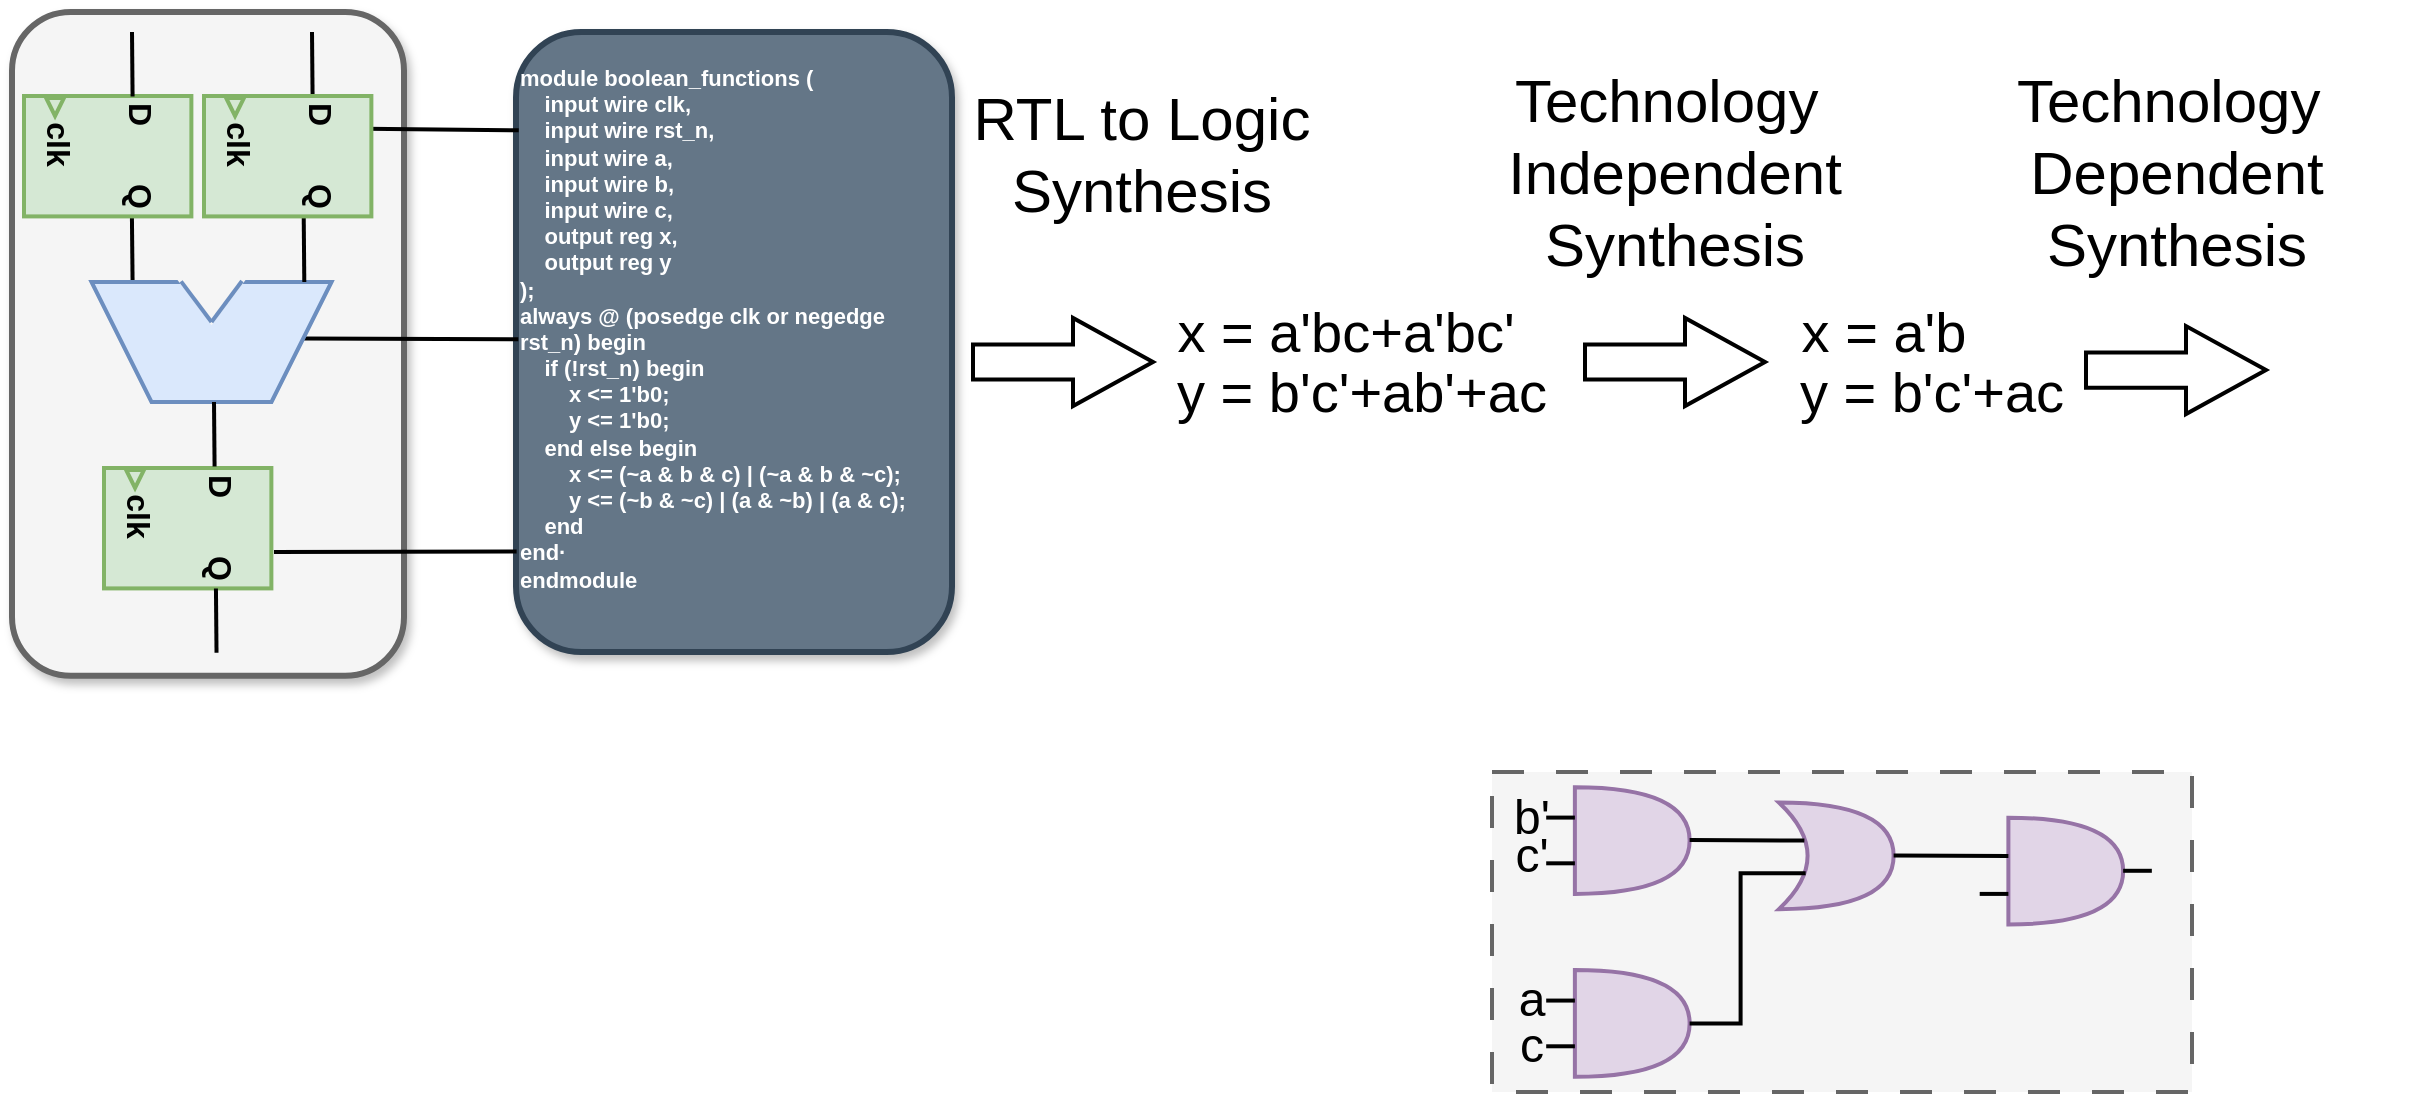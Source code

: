 <mxfile version="24.7.4">
  <diagram name="第 1 页" id="q-j6vuq5w8XLsUYLvh6M">
    <mxGraphModel dx="863" dy="547" grid="1" gridSize="10" guides="1" tooltips="1" connect="1" arrows="1" fold="1" page="1" pageScale="1" pageWidth="560" pageHeight="1000" math="0" shadow="0">
      <root>
        <mxCell id="0" />
        <mxCell id="1" parent="0" />
        <mxCell id="Zr5mx6mt9YZKuDAXMMV7-154" value="&lt;div style=&quot;font-size: 11px;&quot;&gt;&lt;b style=&quot;&quot;&gt;&lt;font style=&quot;font-size: 11px;&quot;&gt;module boolean_functions (&lt;/font&gt;&lt;/b&gt;&lt;/div&gt;&lt;div style=&quot;font-size: 11px;&quot;&gt;&lt;b&gt;&lt;font style=&quot;font-size: 11px;&quot;&gt;&amp;nbsp; &amp;nbsp; input wire clk,&lt;/font&gt;&lt;/b&gt;&lt;/div&gt;&lt;div style=&quot;font-size: 11px;&quot;&gt;&lt;b&gt;&lt;font style=&quot;font-size: 11px;&quot;&gt;&amp;nbsp; &amp;nbsp; input wire rst_n,&lt;/font&gt;&lt;/b&gt;&lt;/div&gt;&lt;div style=&quot;font-size: 11px;&quot;&gt;&lt;b&gt;&lt;font style=&quot;font-size: 11px;&quot;&gt;&amp;nbsp; &amp;nbsp; input wire a,&lt;/font&gt;&lt;/b&gt;&lt;/div&gt;&lt;div style=&quot;font-size: 11px;&quot;&gt;&lt;b&gt;&lt;font style=&quot;font-size: 11px;&quot;&gt;&amp;nbsp; &amp;nbsp; input wire b,&lt;/font&gt;&lt;/b&gt;&lt;/div&gt;&lt;div style=&quot;font-size: 11px;&quot;&gt;&lt;b&gt;&lt;font style=&quot;font-size: 11px;&quot;&gt;&amp;nbsp; &amp;nbsp; input wire c,&lt;/font&gt;&lt;/b&gt;&lt;/div&gt;&lt;div style=&quot;font-size: 11px;&quot;&gt;&lt;b&gt;&lt;font style=&quot;font-size: 11px;&quot;&gt;&amp;nbsp; &amp;nbsp; output reg x,&lt;/font&gt;&lt;/b&gt;&lt;/div&gt;&lt;div style=&quot;font-size: 11px;&quot;&gt;&lt;b&gt;&lt;font style=&quot;font-size: 11px;&quot;&gt;&amp;nbsp; &amp;nbsp; output reg y&lt;/font&gt;&lt;/b&gt;&lt;/div&gt;&lt;div style=&quot;font-size: 11px;&quot;&gt;&lt;b&gt;&lt;font style=&quot;font-size: 11px;&quot;&gt;);&lt;/font&gt;&lt;/b&gt;&lt;/div&gt;&lt;div style=&quot;font-size: 11px;&quot;&gt;&lt;b&gt;&lt;font style=&quot;font-size: 11px;&quot;&gt;always @ (posedge clk or negedge rst_n) begin&lt;/font&gt;&lt;/b&gt;&lt;/div&gt;&lt;div style=&quot;font-size: 11px;&quot;&gt;&lt;b&gt;&lt;font style=&quot;font-size: 11px;&quot;&gt;&amp;nbsp; &amp;nbsp; if (!rst_n) begin&lt;/font&gt;&lt;/b&gt;&lt;/div&gt;&lt;div style=&quot;font-size: 11px;&quot;&gt;&lt;b&gt;&lt;font style=&quot;font-size: 11px;&quot;&gt;&amp;nbsp; &amp;nbsp; &amp;nbsp; &amp;nbsp; x &amp;lt;= 1&#39;b0;&lt;/font&gt;&lt;/b&gt;&lt;/div&gt;&lt;div style=&quot;font-size: 11px;&quot;&gt;&lt;b&gt;&lt;font style=&quot;font-size: 11px;&quot;&gt;&amp;nbsp; &amp;nbsp; &amp;nbsp; &amp;nbsp; y &amp;lt;= 1&#39;b0;&lt;/font&gt;&lt;/b&gt;&lt;/div&gt;&lt;div style=&quot;font-size: 11px;&quot;&gt;&lt;b&gt;&lt;font style=&quot;font-size: 11px;&quot;&gt;&amp;nbsp; &amp;nbsp; end else begin&lt;/font&gt;&lt;/b&gt;&lt;/div&gt;&lt;div style=&quot;font-size: 11px;&quot;&gt;&lt;b&gt;&lt;font style=&quot;font-size: 11px;&quot;&gt;&amp;nbsp; &amp;nbsp; &amp;nbsp; &amp;nbsp; x &amp;lt;= (~a &amp;amp; b &amp;amp; c) | (~a &amp;amp; b &amp;amp; ~c);&lt;/font&gt;&lt;/b&gt;&lt;/div&gt;&lt;div style=&quot;font-size: 11px;&quot;&gt;&lt;b&gt;&lt;font style=&quot;font-size: 11px;&quot;&gt;&amp;nbsp; &amp;nbsp; &amp;nbsp; &amp;nbsp; y &amp;lt;= (~b &amp;amp; ~c) | (a &amp;amp; ~b) | (a &amp;amp; c);&lt;/font&gt;&lt;/b&gt;&lt;/div&gt;&lt;div style=&quot;font-size: 11px;&quot;&gt;&lt;b&gt;&lt;font style=&quot;font-size: 11px;&quot;&gt;&amp;nbsp; &amp;nbsp; end&lt;/font&gt;&lt;/b&gt;&lt;/div&gt;&lt;div style=&quot;font-size: 11px;&quot;&gt;&lt;b&gt;&lt;font style=&quot;font-size: 11px;&quot;&gt;end·&lt;/font&gt;&lt;/b&gt;&lt;/div&gt;&lt;div style=&quot;font-size: 11px;&quot;&gt;&lt;b&gt;&lt;font style=&quot;font-size: 11px;&quot;&gt;endmodule&lt;/font&gt;&lt;/b&gt;&lt;/div&gt;&lt;div style=&quot;font-size: 11px;&quot;&gt;&lt;br&gt;&lt;/div&gt;" style="rounded=1;whiteSpace=wrap;html=1;strokeWidth=3;fillColor=#647687;fontColor=#ffffff;strokeColor=#314354;shadow=1;align=left;" parent="1" vertex="1">
          <mxGeometry x="292" y="20" width="218" height="310" as="geometry" />
        </mxCell>
        <mxCell id="Zr5mx6mt9YZKuDAXMMV7-43" value="" style="html=1;shadow=0;dashed=0;align=center;verticalAlign=middle;shape=mxgraph.arrows2.arrow;dy=0.6;dx=40;direction=south;notch=0;strokeWidth=2;fontFamily=Helvetica;rotation=-90;" parent="1" vertex="1">
          <mxGeometry x="543.5" y="140" width="44" height="90" as="geometry" />
        </mxCell>
        <mxCell id="Zr5mx6mt9YZKuDAXMMV7-66" value="" style="group;fontFamily=Helvetica;" parent="1" vertex="1" connectable="0">
          <mxGeometry x="46" y="28.75" width="210" height="320.63" as="geometry" />
        </mxCell>
        <mxCell id="Zr5mx6mt9YZKuDAXMMV7-156" value="" style="rounded=1;whiteSpace=wrap;html=1;strokeWidth=3;fillColor=#f5f5f5;fontColor=#333333;strokeColor=#666666;shadow=1;" parent="Zr5mx6mt9YZKuDAXMMV7-66" vertex="1">
          <mxGeometry x="-6" y="-18.75" width="196" height="331.87" as="geometry" />
        </mxCell>
        <mxCell id="Zr5mx6mt9YZKuDAXMMV7-118" value="" style="endArrow=none;html=1;rounded=0;endSize=6;strokeWidth=2;entryX=0.82;entryY=0.974;entryDx=0;entryDy=0;entryPerimeter=0;exitX=1.006;exitY=0.404;exitDx=0;exitDy=0;exitPerimeter=0;fontFamily=Helvetica;" parent="Zr5mx6mt9YZKuDAXMMV7-66" edge="1">
          <mxGeometry width="50" height="50" relative="1" as="geometry">
            <mxPoint x="53.958" y="83.597" as="sourcePoint" />
            <mxPoint x="54.29" y="116.21" as="targetPoint" />
          </mxGeometry>
        </mxCell>
        <mxCell id="Zr5mx6mt9YZKuDAXMMV7-123" value="" style="endArrow=none;html=1;rounded=0;endSize=6;strokeWidth=2;exitX=-0.004;exitY=0.492;exitDx=0;exitDy=0;exitPerimeter=0;entryX=0.481;entryY=0.002;entryDx=0;entryDy=0;entryPerimeter=0;fontFamily=Helvetica;" parent="Zr5mx6mt9YZKuDAXMMV7-66" edge="1">
          <mxGeometry width="50" height="50" relative="1" as="geometry">
            <mxPoint x="247.152" y="144.88" as="sourcePoint" />
            <mxPoint x="140" y="144.5" as="targetPoint" />
          </mxGeometry>
        </mxCell>
        <mxCell id="oGUt-Syhmb74eNaqMYqk-24" value="" style="group;rotation=90;" vertex="1" connectable="0" parent="Zr5mx6mt9YZKuDAXMMV7-66">
          <mxGeometry x="34" y="197.255" width="95" height="83.69" as="geometry" />
        </mxCell>
        <mxCell id="oGUt-Syhmb74eNaqMYqk-25" value="" style="rounded=0;whiteSpace=wrap;html=1;rotation=180;strokeWidth=2;fontFamily=Helvetica;fillColor=#d5e8d4;strokeColor=#82b366;" vertex="1" parent="oGUt-Syhmb74eNaqMYqk-24">
          <mxGeometry x="6" y="12" width="83.69" height="60.203" as="geometry" />
        </mxCell>
        <mxCell id="oGUt-Syhmb74eNaqMYqk-26" value="&lt;font size=&quot;1&quot;&gt;&lt;b style=&quot;font-size: 16px;&quot;&gt;D&lt;/b&gt;&lt;/font&gt;" style="text;html=1;strokeColor=none;fillColor=none;align=center;verticalAlign=middle;whiteSpace=wrap;rounded=0;strokeWidth=2;fontFamily=Helvetica;rotation=90;" vertex="1" parent="oGUt-Syhmb74eNaqMYqk-24">
          <mxGeometry x="37" y="8" width="54.286" height="26.757" as="geometry" />
        </mxCell>
        <mxCell id="oGUt-Syhmb74eNaqMYqk-27" value="&lt;font size=&quot;1&quot;&gt;&lt;b style=&quot;font-size: 16px;&quot;&gt;Q&lt;/b&gt;&lt;/font&gt;" style="text;html=1;strokeColor=none;fillColor=none;align=center;verticalAlign=middle;whiteSpace=wrap;rounded=0;strokeWidth=2;fontFamily=Helvetica;rotation=90;" vertex="1" parent="oGUt-Syhmb74eNaqMYqk-24">
          <mxGeometry x="37" y="49" width="54.286" height="26.757" as="geometry" />
        </mxCell>
        <mxCell id="oGUt-Syhmb74eNaqMYqk-28" value="&lt;font size=&quot;1&quot;&gt;&lt;b style=&quot;font-size: 16px;&quot;&gt;clk&lt;/b&gt;&lt;/font&gt;" style="text;html=1;strokeColor=none;fillColor=none;align=center;verticalAlign=middle;whiteSpace=wrap;rounded=0;strokeWidth=2;fontFamily=Helvetica;rotation=90;" vertex="1" parent="oGUt-Syhmb74eNaqMYqk-24">
          <mxGeometry x="-4" y="23" width="54.286" height="26.757" as="geometry" />
        </mxCell>
        <mxCell id="oGUt-Syhmb74eNaqMYqk-29" value="" style="triangle;whiteSpace=wrap;html=1;strokeWidth=2;fontFamily=Helvetica;fillColor=#d5e8d4;strokeColor=#82b366;rotation=90;" vertex="1" parent="oGUt-Syhmb74eNaqMYqk-24">
          <mxGeometry x="17" y="13" width="9.048" height="8.919" as="geometry" />
        </mxCell>
        <mxCell id="oGUt-Syhmb74eNaqMYqk-47" value="" style="endArrow=none;html=1;rounded=0;endSize=6;strokeWidth=2;entryX=0.82;entryY=0.974;entryDx=0;entryDy=0;entryPerimeter=0;exitX=1.006;exitY=0.404;exitDx=0;exitDy=0;exitPerimeter=0;fontFamily=Helvetica;" edge="1" parent="oGUt-Syhmb74eNaqMYqk-24">
          <mxGeometry width="50" height="50" relative="1" as="geometry">
            <mxPoint x="61.97" y="72.205" as="sourcePoint" />
            <mxPoint x="62.26" y="104.415" as="targetPoint" />
          </mxGeometry>
        </mxCell>
        <mxCell id="oGUt-Syhmb74eNaqMYqk-31" value="" style="group;rotation=90;" vertex="1" connectable="0" parent="Zr5mx6mt9YZKuDAXMMV7-66">
          <mxGeometry x="-6" y="11.255" width="95" height="83.69" as="geometry" />
        </mxCell>
        <mxCell id="oGUt-Syhmb74eNaqMYqk-32" value="" style="rounded=0;whiteSpace=wrap;html=1;rotation=180;strokeWidth=2;fontFamily=Helvetica;fillColor=#d5e8d4;strokeColor=#82b366;" vertex="1" parent="oGUt-Syhmb74eNaqMYqk-31">
          <mxGeometry x="6" y="12" width="83.69" height="60.203" as="geometry" />
        </mxCell>
        <mxCell id="oGUt-Syhmb74eNaqMYqk-33" value="&lt;font size=&quot;1&quot;&gt;&lt;b style=&quot;font-size: 16px;&quot;&gt;D&lt;/b&gt;&lt;/font&gt;" style="text;html=1;strokeColor=none;fillColor=none;align=center;verticalAlign=middle;whiteSpace=wrap;rounded=0;strokeWidth=2;fontFamily=Helvetica;rotation=90;" vertex="1" parent="oGUt-Syhmb74eNaqMYqk-31">
          <mxGeometry x="37" y="8" width="54.286" height="26.757" as="geometry" />
        </mxCell>
        <mxCell id="oGUt-Syhmb74eNaqMYqk-34" value="&lt;font size=&quot;1&quot;&gt;&lt;b style=&quot;font-size: 16px;&quot;&gt;Q&lt;/b&gt;&lt;/font&gt;" style="text;html=1;strokeColor=none;fillColor=none;align=center;verticalAlign=middle;whiteSpace=wrap;rounded=0;strokeWidth=2;fontFamily=Helvetica;rotation=90;" vertex="1" parent="oGUt-Syhmb74eNaqMYqk-31">
          <mxGeometry x="37" y="49" width="54.286" height="26.757" as="geometry" />
        </mxCell>
        <mxCell id="oGUt-Syhmb74eNaqMYqk-35" value="&lt;font size=&quot;1&quot;&gt;&lt;b style=&quot;font-size: 16px;&quot;&gt;clk&lt;/b&gt;&lt;/font&gt;" style="text;html=1;strokeColor=none;fillColor=none;align=center;verticalAlign=middle;whiteSpace=wrap;rounded=0;strokeWidth=2;fontFamily=Helvetica;rotation=90;" vertex="1" parent="oGUt-Syhmb74eNaqMYqk-31">
          <mxGeometry x="-4" y="23" width="54.286" height="26.757" as="geometry" />
        </mxCell>
        <mxCell id="oGUt-Syhmb74eNaqMYqk-36" value="" style="triangle;whiteSpace=wrap;html=1;strokeWidth=2;fontFamily=Helvetica;fillColor=#d5e8d4;strokeColor=#82b366;rotation=90;" vertex="1" parent="oGUt-Syhmb74eNaqMYqk-31">
          <mxGeometry x="17" y="13" width="9.048" height="8.919" as="geometry" />
        </mxCell>
        <mxCell id="oGUt-Syhmb74eNaqMYqk-43" value="" style="endArrow=none;html=1;rounded=0;endSize=6;strokeWidth=2;entryX=0.82;entryY=0.974;entryDx=0;entryDy=0;entryPerimeter=0;exitX=1.006;exitY=0.404;exitDx=0;exitDy=0;exitPerimeter=0;fontFamily=Helvetica;" edge="1" parent="Zr5mx6mt9YZKuDAXMMV7-66">
          <mxGeometry width="50" height="50" relative="1" as="geometry">
            <mxPoint x="144" y="-8.75" as="sourcePoint" />
            <mxPoint x="144.29" y="23.46" as="targetPoint" />
          </mxGeometry>
        </mxCell>
        <mxCell id="oGUt-Syhmb74eNaqMYqk-45" value="" style="endArrow=none;html=1;rounded=0;endSize=6;strokeWidth=2;entryX=0.82;entryY=0.974;entryDx=0;entryDy=0;entryPerimeter=0;exitX=1.006;exitY=0.404;exitDx=0;exitDy=0;exitPerimeter=0;fontFamily=Helvetica;" edge="1" parent="Zr5mx6mt9YZKuDAXMMV7-66">
          <mxGeometry width="50" height="50" relative="1" as="geometry">
            <mxPoint x="54" y="-8.75" as="sourcePoint" />
            <mxPoint x="54.29" y="23.46" as="targetPoint" />
          </mxGeometry>
        </mxCell>
        <mxCell id="Zr5mx6mt9YZKuDAXMMV7-112" value="" style="shape=trapezoid;perimeter=trapezoidPerimeter;whiteSpace=wrap;html=1;fixedSize=1;rotation=-180;strokeWidth=2;size=30;fillColor=#dae8fc;strokeColor=#6c8ebf;fontFamily=Helvetica;" parent="1" vertex="1">
          <mxGeometry x="79.75" y="145" width="120" height="60" as="geometry" />
        </mxCell>
        <mxCell id="Zr5mx6mt9YZKuDAXMMV7-113" value="" style="triangle;whiteSpace=wrap;html=1;rotation=90;strokeWidth=2;fillColor=#F5F5F5;strokeColor=#f5f5f5;fontFamily=Helvetica;" parent="1" vertex="1">
          <mxGeometry x="129.75" y="140" width="20" height="30" as="geometry" />
        </mxCell>
        <mxCell id="Zr5mx6mt9YZKuDAXMMV7-114" value="" style="endArrow=none;html=1;rounded=0;strokeColor=#f5f5f5;strokeWidth=3;curved=0;fontFamily=Helvetica;" parent="1" edge="1">
          <mxGeometry width="50" height="50" relative="1" as="geometry">
            <mxPoint x="125.25" y="144.95" as="sourcePoint" />
            <mxPoint x="154.25" y="144.95" as="targetPoint" />
          </mxGeometry>
        </mxCell>
        <mxCell id="Zr5mx6mt9YZKuDAXMMV7-115" value="" style="endArrow=none;html=1;rounded=0;exitX=0.627;exitY=1.005;exitDx=0;exitDy=0;exitPerimeter=0;entryX=1;entryY=0.5;entryDx=0;entryDy=0;strokeWidth=2;strokeColor=#6C8EBF;fontFamily=Helvetica;" parent="1" source="Zr5mx6mt9YZKuDAXMMV7-112" target="Zr5mx6mt9YZKuDAXMMV7-113" edge="1">
          <mxGeometry width="50" height="50" relative="1" as="geometry">
            <mxPoint x="129.75" y="135" as="sourcePoint" />
            <mxPoint x="179.75" y="85" as="targetPoint" />
          </mxGeometry>
        </mxCell>
        <mxCell id="Zr5mx6mt9YZKuDAXMMV7-116" value="" style="endArrow=none;html=1;rounded=0;exitX=1;exitY=0.5;exitDx=0;exitDy=0;entryX=0.373;entryY=1.008;entryDx=0;entryDy=0;strokeWidth=2;entryPerimeter=0;strokeColor=#6C8EBF;fontFamily=Helvetica;" parent="1" source="Zr5mx6mt9YZKuDAXMMV7-113" target="Zr5mx6mt9YZKuDAXMMV7-112" edge="1">
          <mxGeometry width="50" height="50" relative="1" as="geometry">
            <mxPoint x="134.75" y="155" as="sourcePoint" />
            <mxPoint x="149.75" y="175" as="targetPoint" />
          </mxGeometry>
        </mxCell>
        <mxCell id="Zr5mx6mt9YZKuDAXMMV7-119" value="" style="endArrow=none;html=1;rounded=0;endSize=6;strokeWidth=2;entryX=0.82;entryY=0.974;entryDx=0;entryDy=0;entryPerimeter=0;exitX=1.006;exitY=0.404;exitDx=0;exitDy=0;exitPerimeter=0;fontFamily=Helvetica;" parent="1" edge="1">
          <mxGeometry width="50" height="50" relative="1" as="geometry">
            <mxPoint x="185.86" y="112.79" as="sourcePoint" />
            <mxPoint x="186.15" y="145.0" as="targetPoint" />
          </mxGeometry>
        </mxCell>
        <mxCell id="Zr5mx6mt9YZKuDAXMMV7-120" value="" style="endArrow=none;html=1;rounded=0;endSize=6;strokeWidth=2;entryX=0.82;entryY=0.974;entryDx=0;entryDy=0;entryPerimeter=0;exitX=1.006;exitY=0.404;exitDx=0;exitDy=0;exitPerimeter=0;fontFamily=Helvetica;" parent="1" edge="1">
          <mxGeometry width="50" height="50" relative="1" as="geometry">
            <mxPoint x="141" y="205" as="sourcePoint" />
            <mxPoint x="141.29" y="237.21" as="targetPoint" />
          </mxGeometry>
        </mxCell>
        <mxCell id="Zr5mx6mt9YZKuDAXMMV7-122" value="" style="endArrow=none;html=1;rounded=0;endSize=6;strokeWidth=2;exitX=-0.003;exitY=0.173;exitDx=0;exitDy=0;exitPerimeter=0;entryX=0.481;entryY=0.002;entryDx=0;entryDy=0;entryPerimeter=0;fontFamily=Helvetica;" parent="1" edge="1">
          <mxGeometry width="50" height="50" relative="1" as="geometry">
            <mxPoint x="293.364" y="69.157" as="sourcePoint" />
            <mxPoint x="216.66" y="68.41" as="targetPoint" />
          </mxGeometry>
        </mxCell>
        <mxCell id="Zr5mx6mt9YZKuDAXMMV7-124" value="" style="endArrow=none;html=1;rounded=0;endSize=6;strokeWidth=2;exitX=-0.008;exitY=0.816;exitDx=0;exitDy=0;exitPerimeter=0;entryX=0.481;entryY=0.002;entryDx=0;entryDy=0;entryPerimeter=0;fontFamily=Helvetica;" parent="1" edge="1">
          <mxGeometry width="50" height="50" relative="1" as="geometry">
            <mxPoint x="292.304" y="279.74" as="sourcePoint" />
            <mxPoint x="171" y="280" as="targetPoint" />
          </mxGeometry>
        </mxCell>
        <mxCell id="Zr5mx6mt9YZKuDAXMMV7-125" value="&lt;font style=&quot;font-size: 28px;&quot;&gt;x = a&#39;bc+a&#39;bc&#39;&lt;/font&gt;" style="text;html=1;align=center;verticalAlign=middle;whiteSpace=wrap;rounded=0;fontFamily=Helvetica;" parent="1" vertex="1">
          <mxGeometry x="612" y="140" width="190" height="60" as="geometry" />
        </mxCell>
        <mxCell id="Zr5mx6mt9YZKuDAXMMV7-126" value="&lt;font style=&quot;font-size: 28px;&quot;&gt;y = b&#39;c&#39;+ab&#39;+ac&lt;/font&gt;" style="text;html=1;align=center;verticalAlign=middle;whiteSpace=wrap;rounded=0;fontFamily=Helvetica;" parent="1" vertex="1">
          <mxGeometry x="610" y="170" width="210" height="60" as="geometry" />
        </mxCell>
        <mxCell id="Zr5mx6mt9YZKuDAXMMV7-128" value="&lt;font style=&quot;font-size: 28px;&quot;&gt;x = a&#39;b&lt;/font&gt;" style="text;html=1;align=center;verticalAlign=middle;whiteSpace=wrap;rounded=0;fontFamily=Helvetica;" parent="1" vertex="1">
          <mxGeometry x="916" y="140" width="120" height="60" as="geometry" />
        </mxCell>
        <mxCell id="Zr5mx6mt9YZKuDAXMMV7-129" value="&lt;font style=&quot;font-size: 28px;&quot;&gt;y = b&#39;c&#39;+ac&lt;/font&gt;" style="text;html=1;align=center;verticalAlign=middle;whiteSpace=wrap;rounded=0;fontFamily=Helvetica;" parent="1" vertex="1">
          <mxGeometry x="930" y="170" width="140" height="60" as="geometry" />
        </mxCell>
        <mxCell id="Zr5mx6mt9YZKuDAXMMV7-151" value="&lt;font style=&quot;font-size: 30px;&quot;&gt;RTL to Logic&lt;/font&gt;&lt;div style=&quot;font-size: 30px;&quot;&gt;&lt;font style=&quot;font-size: 30px;&quot;&gt;Synthesis&lt;/font&gt;&lt;/div&gt;" style="text;html=1;align=center;verticalAlign=middle;whiteSpace=wrap;rounded=0;fontFamily=Helvetica;strokeWidth=3;fontSize=11;" parent="1" vertex="1">
          <mxGeometry x="480" y="51.25" width="250" height="60" as="geometry" />
        </mxCell>
        <mxCell id="Zr5mx6mt9YZKuDAXMMV7-152" value="&lt;font style=&quot;font-size: 30px;&quot;&gt;Technology&amp;nbsp;&lt;/font&gt;&lt;div style=&quot;font-size: 30px;&quot;&gt;&lt;font style=&quot;font-size: 30px;&quot;&gt;Independent&lt;/font&gt;&lt;/div&gt;&lt;div style=&quot;font-size: 30px;&quot;&gt;&lt;font style=&quot;font-size: 30px;&quot;&gt;Synthesis&lt;/font&gt;&lt;/div&gt;" style="text;html=1;align=center;verticalAlign=middle;whiteSpace=wrap;rounded=0;fontFamily=Helvetica;strokeWidth=3;" parent="1" vertex="1">
          <mxGeometry x="760" y="60" width="223" height="60" as="geometry" />
        </mxCell>
        <mxCell id="Zr5mx6mt9YZKuDAXMMV7-175" value="" style="group" parent="1" vertex="1" connectable="0">
          <mxGeometry x="780" y="390" width="350" height="160" as="geometry" />
        </mxCell>
        <mxCell id="Zr5mx6mt9YZKuDAXMMV7-176" value="" style="rounded=0;whiteSpace=wrap;html=1;dashed=1;dashPattern=8 8;strokeWidth=2;fillColor=#f5f5f5;fontColor=#333333;strokeColor=#666666;" parent="Zr5mx6mt9YZKuDAXMMV7-175" vertex="1">
          <mxGeometry width="350.0" height="160" as="geometry" />
        </mxCell>
        <mxCell id="Zr5mx6mt9YZKuDAXMMV7-177" value="" style="shape=or;whiteSpace=wrap;html=1;fillColor=#e1d5e7;strokeColor=#9673a6;strokeWidth=2;" parent="Zr5mx6mt9YZKuDAXMMV7-175" vertex="1">
          <mxGeometry x="41.439" y="7.619" width="57.377" height="53.333" as="geometry" />
        </mxCell>
        <mxCell id="Zr5mx6mt9YZKuDAXMMV7-178" value="" style="shape=xor;whiteSpace=wrap;html=1;fillColor=#e1d5e7;strokeColor=#9673a6;strokeWidth=2;" parent="Zr5mx6mt9YZKuDAXMMV7-175" vertex="1">
          <mxGeometry x="143.443" y="15.238" width="57.377" height="53.333" as="geometry" />
        </mxCell>
        <mxCell id="Zr5mx6mt9YZKuDAXMMV7-179" value="" style="shape=or;whiteSpace=wrap;html=1;fillColor=#e1d5e7;strokeColor=#9673a6;strokeWidth=2;" parent="Zr5mx6mt9YZKuDAXMMV7-175" vertex="1">
          <mxGeometry x="41.439" y="99.048" width="57.377" height="53.333" as="geometry" />
        </mxCell>
        <mxCell id="Zr5mx6mt9YZKuDAXMMV7-180" value="" style="shape=or;whiteSpace=wrap;html=1;fillColor=#e1d5e7;strokeColor=#9673a6;strokeWidth=2;" parent="Zr5mx6mt9YZKuDAXMMV7-175" vertex="1">
          <mxGeometry x="258.197" y="22.857" width="57.377" height="53.333" as="geometry" />
        </mxCell>
        <mxCell id="Zr5mx6mt9YZKuDAXMMV7-181" value="" style="endArrow=none;html=1;rounded=0;endSize=6;strokeWidth=2;entryX=0.481;entryY=0.002;entryDx=0;entryDy=0;entryPerimeter=0;fontFamily=Helvetica;exitX=0.222;exitY=0.357;exitDx=0;exitDy=0;exitPerimeter=0;" parent="Zr5mx6mt9YZKuDAXMMV7-175" source="Zr5mx6mt9YZKuDAXMMV7-178" edge="1">
          <mxGeometry width="50" height="50" relative="1" as="geometry">
            <mxPoint x="162.568" y="30.476" as="sourcePoint" />
            <mxPoint x="98.816" y="33.966" as="targetPoint" />
          </mxGeometry>
        </mxCell>
        <mxCell id="Zr5mx6mt9YZKuDAXMMV7-182" value="" style="endArrow=none;html=1;rounded=0;endSize=6;strokeWidth=2;fontFamily=Helvetica;" parent="Zr5mx6mt9YZKuDAXMMV7-175" edge="1">
          <mxGeometry width="50" height="50" relative="1" as="geometry">
            <mxPoint x="41.439" y="114.286" as="sourcePoint" />
            <mxPoint x="27.095" y="114.286" as="targetPoint" />
          </mxGeometry>
        </mxCell>
        <mxCell id="Zr5mx6mt9YZKuDAXMMV7-183" value="" style="endArrow=none;html=1;rounded=0;endSize=6;strokeWidth=2;entryX=1;entryY=0.5;entryDx=0;entryDy=0;entryPerimeter=0;fontFamily=Helvetica;exitX=0.222;exitY=0.357;exitDx=0;exitDy=0;exitPerimeter=0;edgeStyle=orthogonalEdgeStyle;" parent="Zr5mx6mt9YZKuDAXMMV7-175" target="Zr5mx6mt9YZKuDAXMMV7-179" edge="1">
          <mxGeometry width="50" height="50" relative="1" as="geometry">
            <mxPoint x="156.831" y="50.606" as="sourcePoint" />
            <mxPoint x="99.454" y="50.286" as="targetPoint" />
            <Array as="points">
              <mxPoint x="124.317" y="50.286" />
              <mxPoint x="124.317" y="125.714" />
            </Array>
          </mxGeometry>
        </mxCell>
        <mxCell id="Zr5mx6mt9YZKuDAXMMV7-184" value="" style="endArrow=none;html=1;rounded=0;endSize=6;strokeWidth=2;entryX=0.481;entryY=0.002;entryDx=0;entryDy=0;entryPerimeter=0;fontFamily=Helvetica;exitX=0.222;exitY=0.357;exitDx=0;exitDy=0;exitPerimeter=0;" parent="Zr5mx6mt9YZKuDAXMMV7-175" edge="1">
          <mxGeometry width="50" height="50" relative="1" as="geometry">
            <mxPoint x="258.197" y="42.042" as="sourcePoint" />
            <mxPoint x="200.82" y="41.722" as="targetPoint" />
          </mxGeometry>
        </mxCell>
        <mxCell id="Zr5mx6mt9YZKuDAXMMV7-185" value="" style="endArrow=none;html=1;rounded=0;endSize=6;strokeWidth=2;fontFamily=Helvetica;" parent="Zr5mx6mt9YZKuDAXMMV7-175" edge="1">
          <mxGeometry width="50" height="50" relative="1" as="geometry">
            <mxPoint x="41.439" y="137.143" as="sourcePoint" />
            <mxPoint x="27.095" y="137.143" as="targetPoint" />
          </mxGeometry>
        </mxCell>
        <mxCell id="Zr5mx6mt9YZKuDAXMMV7-186" value="" style="endArrow=none;html=1;rounded=0;endSize=6;strokeWidth=2;fontFamily=Helvetica;" parent="Zr5mx6mt9YZKuDAXMMV7-175" edge="1">
          <mxGeometry width="50" height="50" relative="1" as="geometry">
            <mxPoint x="41.439" y="22.796" as="sourcePoint" />
            <mxPoint x="27.095" y="22.796" as="targetPoint" />
          </mxGeometry>
        </mxCell>
        <mxCell id="Zr5mx6mt9YZKuDAXMMV7-187" value="" style="endArrow=none;html=1;rounded=0;endSize=6;strokeWidth=2;fontFamily=Helvetica;" parent="Zr5mx6mt9YZKuDAXMMV7-175" edge="1">
          <mxGeometry width="50" height="50" relative="1" as="geometry">
            <mxPoint x="41.439" y="45.653" as="sourcePoint" />
            <mxPoint x="27.095" y="45.653" as="targetPoint" />
          </mxGeometry>
        </mxCell>
        <mxCell id="Zr5mx6mt9YZKuDAXMMV7-188" value="" style="endArrow=none;html=1;rounded=0;endSize=6;strokeWidth=2;fontFamily=Helvetica;" parent="Zr5mx6mt9YZKuDAXMMV7-175" edge="1">
          <mxGeometry width="50" height="50" relative="1" as="geometry">
            <mxPoint x="258.197" y="60.952" as="sourcePoint" />
            <mxPoint x="243.852" y="60.952" as="targetPoint" />
          </mxGeometry>
        </mxCell>
        <mxCell id="Zr5mx6mt9YZKuDAXMMV7-189" value="" style="endArrow=none;html=1;rounded=0;endSize=6;strokeWidth=2;fontFamily=Helvetica;" parent="Zr5mx6mt9YZKuDAXMMV7-175" edge="1">
          <mxGeometry width="50" height="50" relative="1" as="geometry">
            <mxPoint x="329.918" y="49.394" as="sourcePoint" />
            <mxPoint x="315.574" y="49.394" as="targetPoint" />
          </mxGeometry>
        </mxCell>
        <mxCell id="oGUt-Syhmb74eNaqMYqk-49" value="&lt;font style=&quot;font-size: 24px;&quot;&gt;c&#39;&lt;/font&gt;" style="text;html=1;align=center;verticalAlign=middle;whiteSpace=wrap;rounded=0;fontFamily=Helvetica;" vertex="1" parent="Zr5mx6mt9YZKuDAXMMV7-175">
          <mxGeometry x="10" y="26.9" width="20" height="30" as="geometry" />
        </mxCell>
        <mxCell id="oGUt-Syhmb74eNaqMYqk-66" value="&lt;font style=&quot;font-size: 24px;&quot;&gt;b&#39;&lt;/font&gt;" style="text;html=1;align=center;verticalAlign=middle;whiteSpace=wrap;rounded=0;fontFamily=Helvetica;" vertex="1" parent="Zr5mx6mt9YZKuDAXMMV7-175">
          <mxGeometry x="10" y="7.62" width="20" height="30" as="geometry" />
        </mxCell>
        <mxCell id="oGUt-Syhmb74eNaqMYqk-67" value="&lt;font style=&quot;font-size: 24px;&quot;&gt;a&lt;/font&gt;" style="text;html=1;align=center;verticalAlign=middle;whiteSpace=wrap;rounded=0;fontFamily=Helvetica;" vertex="1" parent="Zr5mx6mt9YZKuDAXMMV7-175">
          <mxGeometry x="10" y="99.05" width="20" height="30" as="geometry" />
        </mxCell>
        <mxCell id="oGUt-Syhmb74eNaqMYqk-13" value="" style="html=1;shadow=0;dashed=0;align=center;verticalAlign=middle;shape=mxgraph.arrows2.arrow;dy=0.6;dx=40;direction=south;notch=0;strokeWidth=2;fontFamily=Helvetica;rotation=-90;" vertex="1" parent="1">
          <mxGeometry x="849.5" y="140" width="44" height="90" as="geometry" />
        </mxCell>
        <mxCell id="oGUt-Syhmb74eNaqMYqk-14" value="&lt;font style=&quot;font-size: 30px;&quot;&gt;Technology&amp;nbsp;&lt;/font&gt;&lt;div style=&quot;font-size: 30px;&quot;&gt;&lt;font style=&quot;font-size: 30px;&quot;&gt;Dependent&lt;/font&gt;&lt;/div&gt;&lt;div style=&quot;font-size: 30px;&quot;&gt;&lt;font style=&quot;font-size: 30px;&quot;&gt;Synthesis&lt;/font&gt;&lt;/div&gt;" style="text;html=1;align=center;verticalAlign=middle;whiteSpace=wrap;rounded=0;fontFamily=Helvetica;strokeWidth=3;" vertex="1" parent="1">
          <mxGeometry x="1005.5" y="60" width="233" height="60" as="geometry" />
        </mxCell>
        <mxCell id="oGUt-Syhmb74eNaqMYqk-15" value="" style="html=1;shadow=0;dashed=0;align=center;verticalAlign=middle;shape=mxgraph.arrows2.arrow;dy=0.6;dx=40;direction=south;notch=0;strokeWidth=2;fontFamily=Helvetica;rotation=-90;" vertex="1" parent="1">
          <mxGeometry x="1100" y="144.06" width="44" height="90" as="geometry" />
        </mxCell>
        <mxCell id="oGUt-Syhmb74eNaqMYqk-37" value="" style="group;rotation=90;" vertex="1" connectable="0" parent="1">
          <mxGeometry x="130" y="40.005" width="95" height="83.69" as="geometry" />
        </mxCell>
        <mxCell id="oGUt-Syhmb74eNaqMYqk-38" value="" style="rounded=0;whiteSpace=wrap;html=1;rotation=180;strokeWidth=2;fontFamily=Helvetica;fillColor=#d5e8d4;strokeColor=#82b366;" vertex="1" parent="oGUt-Syhmb74eNaqMYqk-37">
          <mxGeometry x="6" y="12" width="83.69" height="60.203" as="geometry" />
        </mxCell>
        <mxCell id="oGUt-Syhmb74eNaqMYqk-39" value="&lt;font size=&quot;1&quot;&gt;&lt;b style=&quot;font-size: 16px;&quot;&gt;D&lt;/b&gt;&lt;/font&gt;" style="text;html=1;strokeColor=none;fillColor=none;align=center;verticalAlign=middle;whiteSpace=wrap;rounded=0;strokeWidth=2;fontFamily=Helvetica;rotation=90;" vertex="1" parent="oGUt-Syhmb74eNaqMYqk-37">
          <mxGeometry x="37" y="8" width="54.286" height="26.757" as="geometry" />
        </mxCell>
        <mxCell id="oGUt-Syhmb74eNaqMYqk-40" value="&lt;font size=&quot;1&quot;&gt;&lt;b style=&quot;font-size: 16px;&quot;&gt;Q&lt;/b&gt;&lt;/font&gt;" style="text;html=1;strokeColor=none;fillColor=none;align=center;verticalAlign=middle;whiteSpace=wrap;rounded=0;strokeWidth=2;fontFamily=Helvetica;rotation=90;" vertex="1" parent="oGUt-Syhmb74eNaqMYqk-37">
          <mxGeometry x="37" y="49" width="54.286" height="26.757" as="geometry" />
        </mxCell>
        <mxCell id="oGUt-Syhmb74eNaqMYqk-41" value="&lt;font size=&quot;1&quot;&gt;&lt;b style=&quot;font-size: 16px;&quot;&gt;clk&lt;/b&gt;&lt;/font&gt;" style="text;html=1;strokeColor=none;fillColor=none;align=center;verticalAlign=middle;whiteSpace=wrap;rounded=0;strokeWidth=2;fontFamily=Helvetica;rotation=90;" vertex="1" parent="oGUt-Syhmb74eNaqMYqk-37">
          <mxGeometry x="-4" y="23" width="54.286" height="26.757" as="geometry" />
        </mxCell>
        <mxCell id="oGUt-Syhmb74eNaqMYqk-42" value="" style="triangle;whiteSpace=wrap;html=1;strokeWidth=2;fontFamily=Helvetica;fillColor=#d5e8d4;strokeColor=#82b366;rotation=90;" vertex="1" parent="oGUt-Syhmb74eNaqMYqk-37">
          <mxGeometry x="17" y="13" width="9.048" height="8.919" as="geometry" />
        </mxCell>
        <mxCell id="oGUt-Syhmb74eNaqMYqk-69" value="&lt;font style=&quot;font-size: 24px;&quot;&gt;c&lt;/font&gt;" style="text;html=1;align=center;verticalAlign=middle;whiteSpace=wrap;rounded=0;fontFamily=Helvetica;" vertex="1" parent="1">
          <mxGeometry x="790" y="512.05" width="20" height="30" as="geometry" />
        </mxCell>
      </root>
    </mxGraphModel>
  </diagram>
</mxfile>
